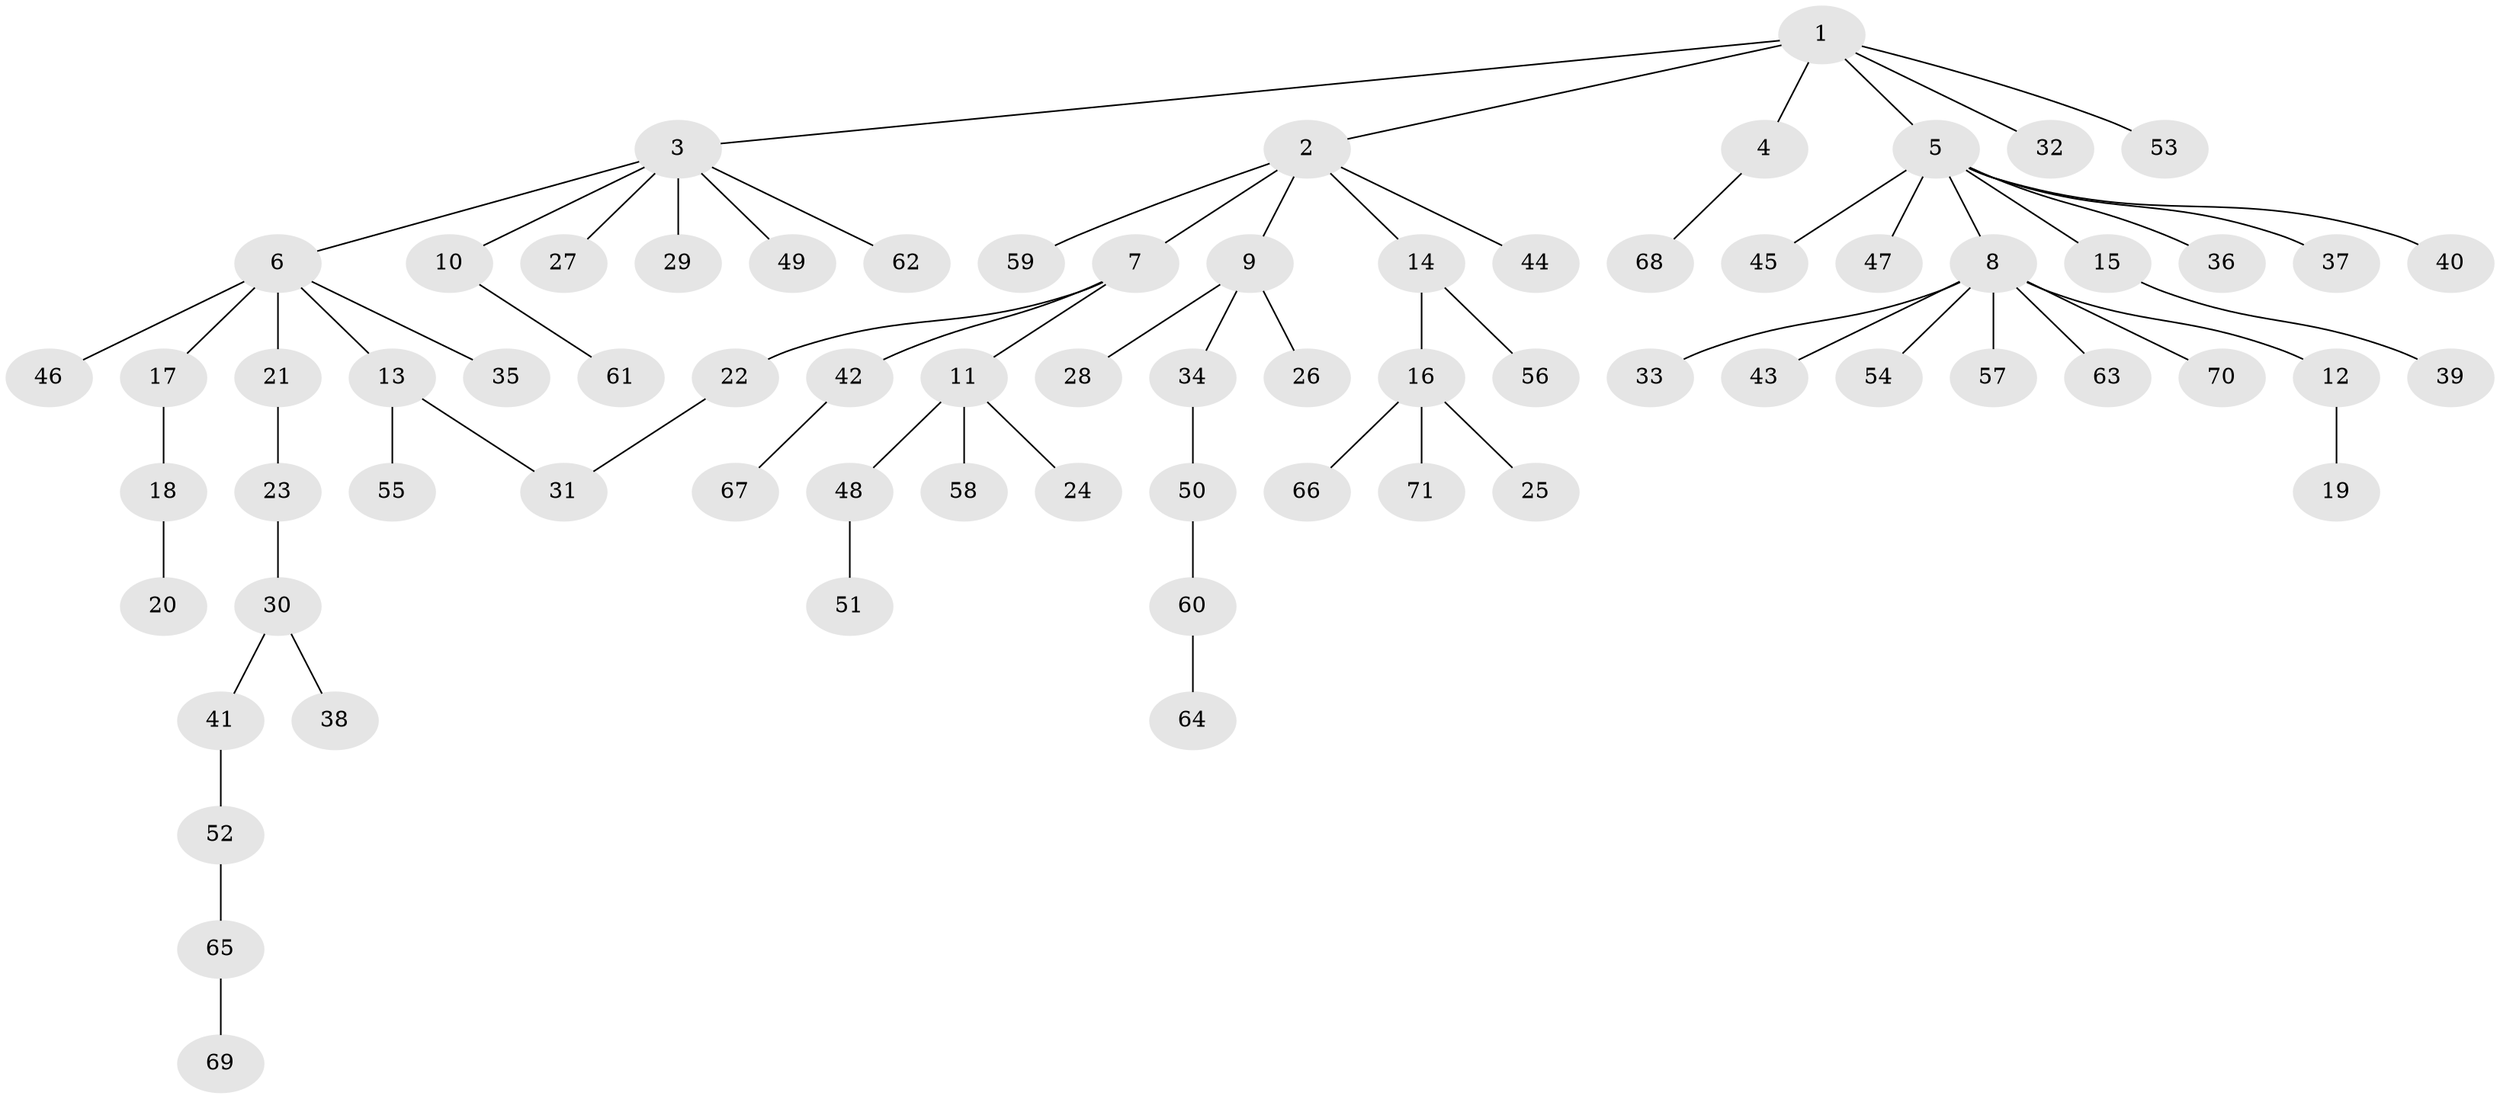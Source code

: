 // original degree distribution, {7: 0.025423728813559324, 3: 0.0847457627118644, 9: 0.01694915254237288, 6: 0.00847457627118644, 4: 0.03389830508474576, 1: 0.4830508474576271, 2: 0.3305084745762712, 5: 0.01694915254237288}
// Generated by graph-tools (version 1.1) at 2025/48/03/04/25 22:48:58]
// undirected, 71 vertices, 71 edges
graph export_dot {
  node [color=gray90,style=filled];
  1;
  2;
  3;
  4;
  5;
  6;
  7;
  8;
  9;
  10;
  11;
  12;
  13;
  14;
  15;
  16;
  17;
  18;
  19;
  20;
  21;
  22;
  23;
  24;
  25;
  26;
  27;
  28;
  29;
  30;
  31;
  32;
  33;
  34;
  35;
  36;
  37;
  38;
  39;
  40;
  41;
  42;
  43;
  44;
  45;
  46;
  47;
  48;
  49;
  50;
  51;
  52;
  53;
  54;
  55;
  56;
  57;
  58;
  59;
  60;
  61;
  62;
  63;
  64;
  65;
  66;
  67;
  68;
  69;
  70;
  71;
  1 -- 2 [weight=1.0];
  1 -- 3 [weight=1.0];
  1 -- 4 [weight=1.0];
  1 -- 5 [weight=1.0];
  1 -- 32 [weight=1.0];
  1 -- 53 [weight=1.0];
  2 -- 7 [weight=1.0];
  2 -- 9 [weight=1.0];
  2 -- 14 [weight=1.0];
  2 -- 44 [weight=1.0];
  2 -- 59 [weight=1.0];
  3 -- 6 [weight=1.0];
  3 -- 10 [weight=1.0];
  3 -- 27 [weight=1.0];
  3 -- 29 [weight=1.0];
  3 -- 49 [weight=1.0];
  3 -- 62 [weight=1.0];
  4 -- 68 [weight=1.0];
  5 -- 8 [weight=1.0];
  5 -- 15 [weight=1.0];
  5 -- 36 [weight=1.0];
  5 -- 37 [weight=1.0];
  5 -- 40 [weight=1.0];
  5 -- 45 [weight=1.0];
  5 -- 47 [weight=1.0];
  6 -- 13 [weight=1.0];
  6 -- 17 [weight=1.0];
  6 -- 21 [weight=1.0];
  6 -- 35 [weight=1.0];
  6 -- 46 [weight=1.0];
  7 -- 11 [weight=1.0];
  7 -- 22 [weight=1.0];
  7 -- 42 [weight=1.0];
  8 -- 12 [weight=1.0];
  8 -- 33 [weight=1.0];
  8 -- 43 [weight=1.0];
  8 -- 54 [weight=1.0];
  8 -- 57 [weight=1.0];
  8 -- 63 [weight=1.0];
  8 -- 70 [weight=1.0];
  9 -- 26 [weight=1.0];
  9 -- 28 [weight=1.0];
  9 -- 34 [weight=1.0];
  10 -- 61 [weight=1.0];
  11 -- 24 [weight=1.0];
  11 -- 48 [weight=1.0];
  11 -- 58 [weight=1.0];
  12 -- 19 [weight=1.0];
  13 -- 31 [weight=1.0];
  13 -- 55 [weight=1.0];
  14 -- 16 [weight=1.0];
  14 -- 56 [weight=2.0];
  15 -- 39 [weight=2.0];
  16 -- 25 [weight=1.0];
  16 -- 66 [weight=1.0];
  16 -- 71 [weight=1.0];
  17 -- 18 [weight=1.0];
  18 -- 20 [weight=1.0];
  21 -- 23 [weight=1.0];
  22 -- 31 [weight=1.0];
  23 -- 30 [weight=1.0];
  30 -- 38 [weight=1.0];
  30 -- 41 [weight=1.0];
  34 -- 50 [weight=1.0];
  41 -- 52 [weight=1.0];
  42 -- 67 [weight=1.0];
  48 -- 51 [weight=1.0];
  50 -- 60 [weight=1.0];
  52 -- 65 [weight=1.0];
  60 -- 64 [weight=2.0];
  65 -- 69 [weight=1.0];
}
